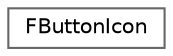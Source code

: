 digraph "Graphical Class Hierarchy"
{
 // LATEX_PDF_SIZE
  bgcolor="transparent";
  edge [fontname=Helvetica,fontsize=10,labelfontname=Helvetica,labelfontsize=10];
  node [fontname=Helvetica,fontsize=10,shape=box,height=0.2,width=0.4];
  rankdir="LR";
  Node0 [label="FButtonIcon",height=0.2,width=0.4,color="grey40", fillcolor="white", style="filled",URL="$struct_f_button_icon.html",tooltip="Button icon structure. Used for input settings."];
}
